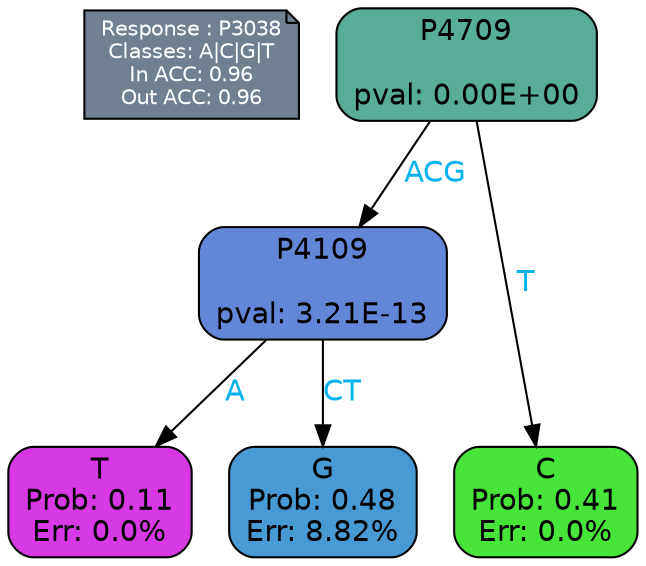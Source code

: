 digraph Tree {
node [shape=box, style="filled, rounded", color="black", fontname=helvetica] ;
graph [ranksep=equally, splines=polylines, bgcolor=transparent, dpi=600] ;
edge [fontname=helvetica] ;
LEGEND [label="Response : P3038
Classes: A|C|G|T
In ACC: 0.96
Out ACC: 0.96
",shape=note,align=left,style=filled,fillcolor="slategray",fontcolor="white",fontsize=10];1 [label="P4709

pval: 0.00E+00", fillcolor="#57ad97"] ;
2 [label="P4109

pval: 3.21E-13", fillcolor="#6387d8"] ;
3 [label="T
Prob: 0.11
Err: 0.0%", fillcolor="#d739e5"] ;
4 [label="G
Prob: 0.48
Err: 8.82%", fillcolor="#489ad5"] ;
5 [label="C
Prob: 0.41
Err: 0.0%", fillcolor="#47e539"] ;
1 -> 2 [label="ACG",fontcolor=deepskyblue2] ;
1 -> 5 [label="T",fontcolor=deepskyblue2] ;
2 -> 3 [label="A",fontcolor=deepskyblue2] ;
2 -> 4 [label="CT",fontcolor=deepskyblue2] ;
{rank = same; 3;4;5;}{rank = same; LEGEND;1;}}